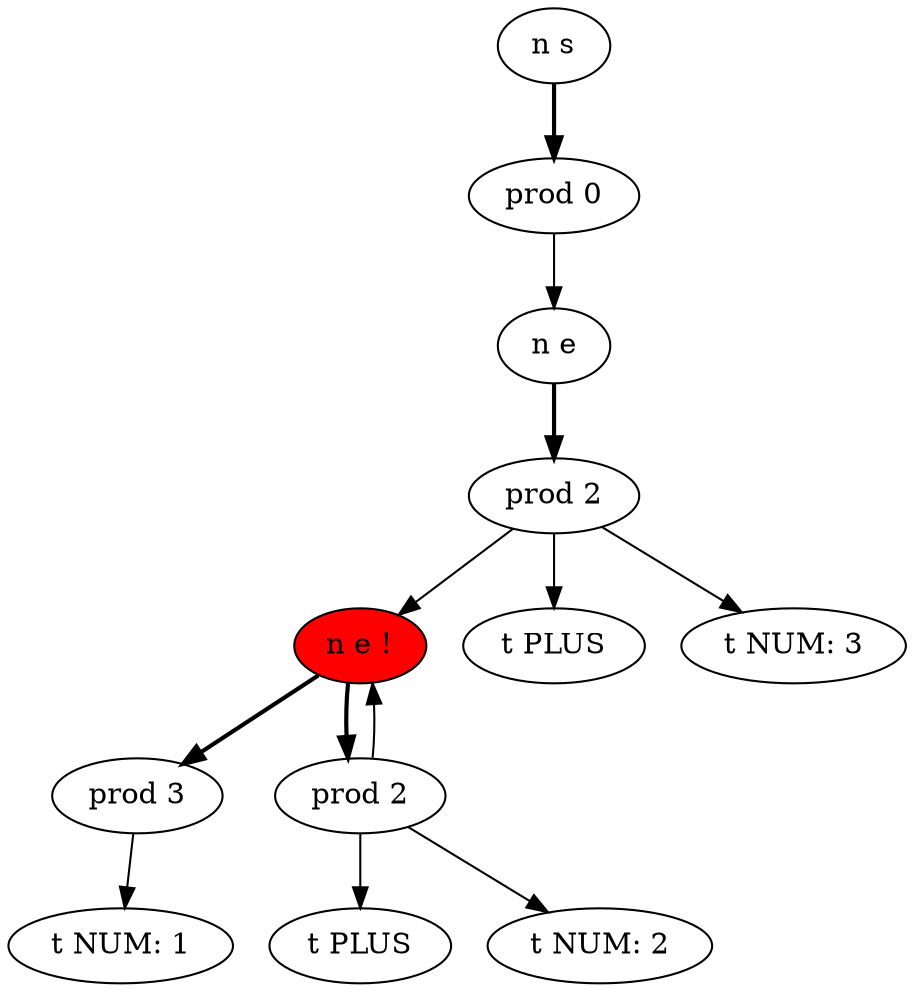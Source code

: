 digraph AST {
    1 [label="n e !",style="filled",fillcolor=red]
    3 [label="t PLUS"]
    5 [label="t NUM: 3"]
    0 [label="t NUM: 1"]
    2 [label="t PLUS"]
    4 [label="t NUM: 2"]
    10 [label="prod 3"]
    11 [label="prod 2"]
    1 -> 10 [style=bold,width=10,label=""]
    10 -> 0 [label=""]
    1 -> 11 [style=bold,width=10,label=""]
    11 -> 1 [label=""]
    11 -> 2 [label=""]
    11 -> 4 [label=""]
    6 [label="n e"]
    12 [label="prod 2"]
    6 -> 12 [style=bold,width=10,label=""]
    12 -> 1 [label=""]
    12 -> 3 [label=""]
    12 -> 5 [label=""]
    7 [label="n s"]
    13 [label="prod 0"]
    7 -> 13 [style=bold,width=10,label=""]
    13 -> 6 [label=""]
}
